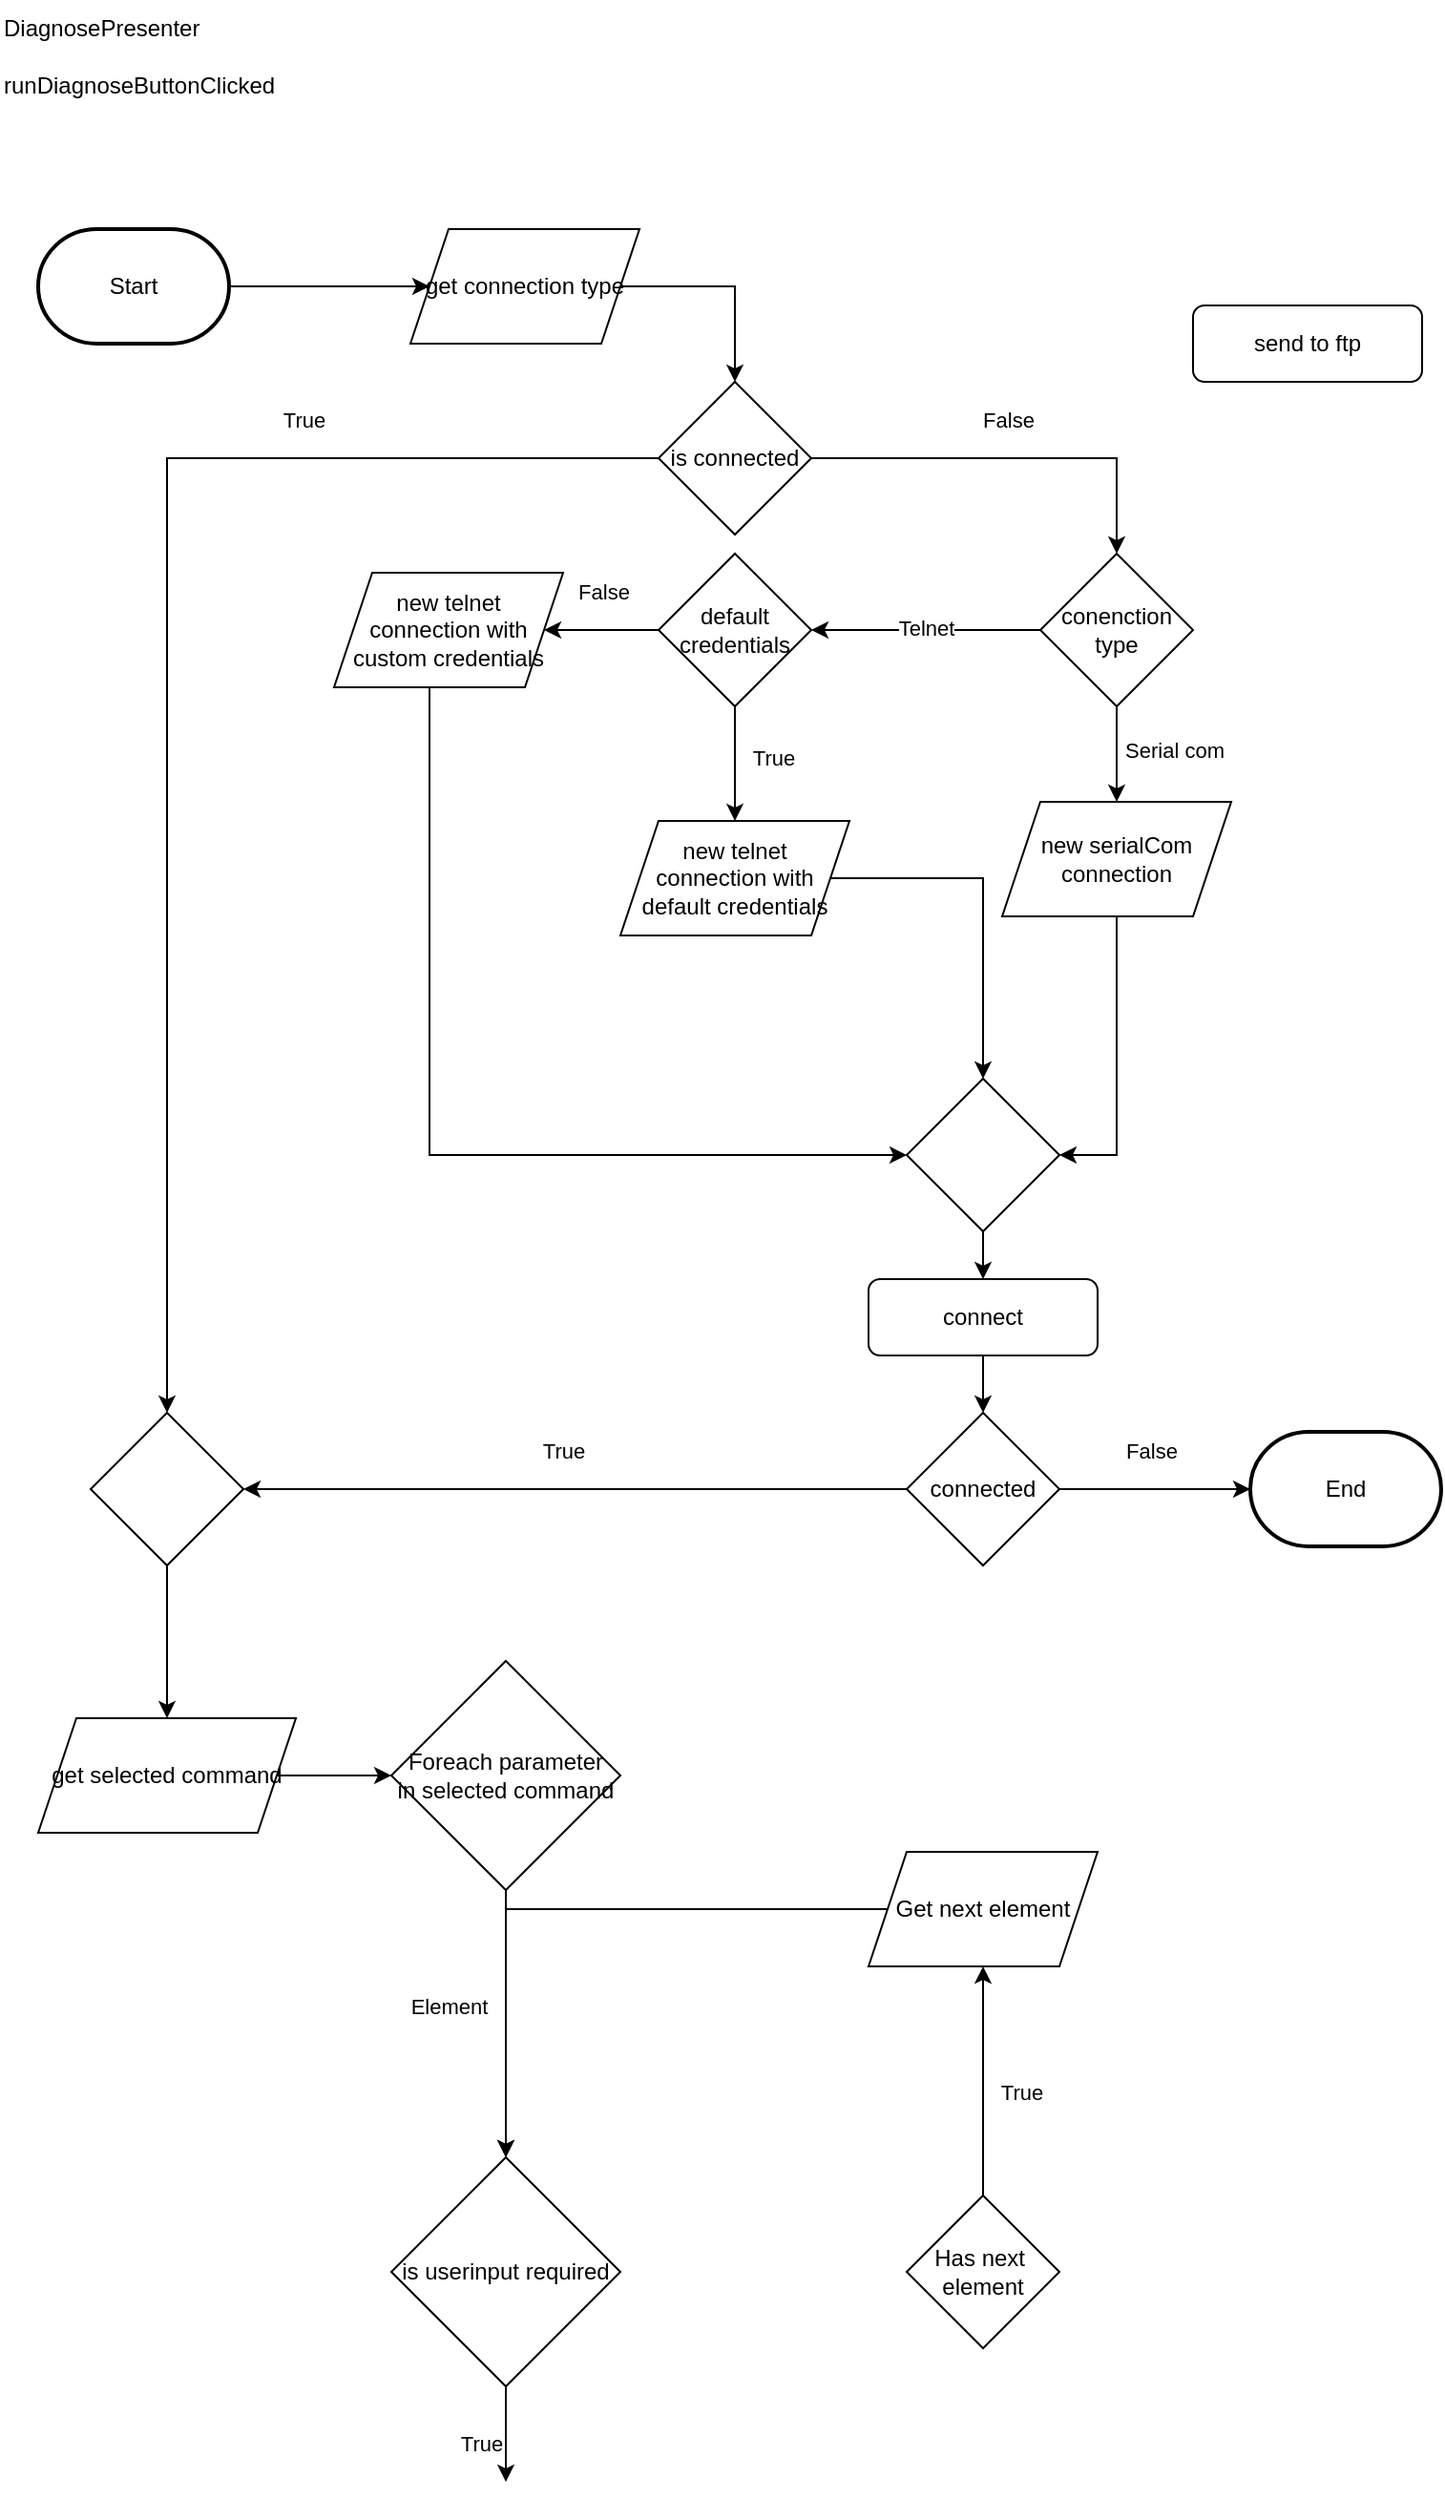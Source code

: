 <mxfile version="23.1.5" type="github">
  <diagram id="C5RBs43oDa-KdzZeNtuy" name="Page-1">
    <mxGraphModel dx="1434" dy="841" grid="1" gridSize="10" guides="1" tooltips="1" connect="1" arrows="1" fold="1" page="1" pageScale="1" pageWidth="827" pageHeight="1169" math="0" shadow="0">
      <root>
        <mxCell id="WIyWlLk6GJQsqaUBKTNV-0" />
        <mxCell id="WIyWlLk6GJQsqaUBKTNV-1" parent="WIyWlLk6GJQsqaUBKTNV-0" />
        <mxCell id="gfK6d-LSsx4qD43SD-eZ-4" value="" style="edgeStyle=orthogonalEdgeStyle;rounded=0;orthogonalLoop=1;jettySize=auto;html=1;" edge="1" parent="WIyWlLk6GJQsqaUBKTNV-1" source="gfK6d-LSsx4qD43SD-eZ-0" target="gfK6d-LSsx4qD43SD-eZ-3">
          <mxGeometry relative="1" as="geometry" />
        </mxCell>
        <mxCell id="gfK6d-LSsx4qD43SD-eZ-0" value="Start" style="strokeWidth=2;html=1;shape=mxgraph.flowchart.terminator;whiteSpace=wrap;" vertex="1" parent="WIyWlLk6GJQsqaUBKTNV-1">
          <mxGeometry x="75" y="140" width="100" height="60" as="geometry" />
        </mxCell>
        <mxCell id="gfK6d-LSsx4qD43SD-eZ-1" value="DiagnosePresenter" style="text;html=1;align=left;verticalAlign=middle;resizable=0;points=[];autosize=1;strokeColor=none;fillColor=none;" vertex="1" parent="WIyWlLk6GJQsqaUBKTNV-1">
          <mxGeometry x="55" y="20" width="110" height="30" as="geometry" />
        </mxCell>
        <mxCell id="gfK6d-LSsx4qD43SD-eZ-2" value="runDiagnoseButtonClicked" style="text;html=1;align=left;verticalAlign=middle;resizable=0;points=[];autosize=1;strokeColor=none;fillColor=none;" vertex="1" parent="WIyWlLk6GJQsqaUBKTNV-1">
          <mxGeometry x="55" y="50" width="140" height="30" as="geometry" />
        </mxCell>
        <mxCell id="gfK6d-LSsx4qD43SD-eZ-6" style="edgeStyle=orthogonalEdgeStyle;rounded=0;orthogonalLoop=1;jettySize=auto;html=1;entryX=0.5;entryY=0;entryDx=0;entryDy=0;" edge="1" parent="WIyWlLk6GJQsqaUBKTNV-1" source="gfK6d-LSsx4qD43SD-eZ-3" target="gfK6d-LSsx4qD43SD-eZ-5">
          <mxGeometry relative="1" as="geometry" />
        </mxCell>
        <mxCell id="gfK6d-LSsx4qD43SD-eZ-3" value="get connection type" style="shape=parallelogram;perimeter=parallelogramPerimeter;whiteSpace=wrap;html=1;fixedSize=1;" vertex="1" parent="WIyWlLk6GJQsqaUBKTNV-1">
          <mxGeometry x="270" y="140" width="120" height="60" as="geometry" />
        </mxCell>
        <mxCell id="gfK6d-LSsx4qD43SD-eZ-10" value="" style="edgeStyle=orthogonalEdgeStyle;rounded=0;orthogonalLoop=1;jettySize=auto;html=1;entryX=0.5;entryY=0;entryDx=0;entryDy=0;" edge="1" parent="WIyWlLk6GJQsqaUBKTNV-1" source="gfK6d-LSsx4qD43SD-eZ-5" target="gfK6d-LSsx4qD43SD-eZ-15">
          <mxGeometry relative="1" as="geometry" />
        </mxCell>
        <mxCell id="gfK6d-LSsx4qD43SD-eZ-13" value="False" style="edgeLabel;html=1;align=center;verticalAlign=middle;resizable=0;points=[];" vertex="1" connectable="0" parent="gfK6d-LSsx4qD43SD-eZ-10">
          <mxGeometry x="-0.02" y="-2" relative="1" as="geometry">
            <mxPoint y="-22" as="offset" />
          </mxGeometry>
        </mxCell>
        <mxCell id="gfK6d-LSsx4qD43SD-eZ-11" value="" style="edgeStyle=orthogonalEdgeStyle;rounded=0;orthogonalLoop=1;jettySize=auto;html=1;entryX=0.5;entryY=0;entryDx=0;entryDy=0;" edge="1" parent="WIyWlLk6GJQsqaUBKTNV-1" source="gfK6d-LSsx4qD43SD-eZ-5" target="gfK6d-LSsx4qD43SD-eZ-35">
          <mxGeometry relative="1" as="geometry">
            <mxPoint x="135" y="650" as="targetPoint" />
          </mxGeometry>
        </mxCell>
        <mxCell id="gfK6d-LSsx4qD43SD-eZ-12" value="True" style="edgeLabel;html=1;align=center;verticalAlign=middle;resizable=0;points=[];" vertex="1" connectable="0" parent="gfK6d-LSsx4qD43SD-eZ-11">
          <mxGeometry x="-0.484" y="-3" relative="1" as="geometry">
            <mxPoint x="9" y="-17" as="offset" />
          </mxGeometry>
        </mxCell>
        <mxCell id="gfK6d-LSsx4qD43SD-eZ-5" value="is connected" style="rhombus;whiteSpace=wrap;html=1;" vertex="1" parent="WIyWlLk6GJQsqaUBKTNV-1">
          <mxGeometry x="400" y="220" width="80" height="80" as="geometry" />
        </mxCell>
        <mxCell id="gfK6d-LSsx4qD43SD-eZ-8" value="send to ftp" style="rounded=1;whiteSpace=wrap;html=1;fontSize=12;glass=0;strokeWidth=1;shadow=0;" vertex="1" parent="WIyWlLk6GJQsqaUBKTNV-1">
          <mxGeometry x="680" y="180" width="120" height="40" as="geometry" />
        </mxCell>
        <mxCell id="gfK6d-LSsx4qD43SD-eZ-49" style="edgeStyle=orthogonalEdgeStyle;rounded=0;orthogonalLoop=1;jettySize=auto;html=1;entryX=0;entryY=0.5;entryDx=0;entryDy=0;" edge="1" parent="WIyWlLk6GJQsqaUBKTNV-1" source="gfK6d-LSsx4qD43SD-eZ-14" target="gfK6d-LSsx4qD43SD-eZ-40">
          <mxGeometry relative="1" as="geometry" />
        </mxCell>
        <mxCell id="gfK6d-LSsx4qD43SD-eZ-14" value="get selected command" style="shape=parallelogram;perimeter=parallelogramPerimeter;whiteSpace=wrap;html=1;fixedSize=1;" vertex="1" parent="WIyWlLk6GJQsqaUBKTNV-1">
          <mxGeometry x="75" y="920" width="135" height="60" as="geometry" />
        </mxCell>
        <mxCell id="gfK6d-LSsx4qD43SD-eZ-16" style="edgeStyle=orthogonalEdgeStyle;rounded=0;orthogonalLoop=1;jettySize=auto;html=1;entryX=1;entryY=0.5;entryDx=0;entryDy=0;" edge="1" parent="WIyWlLk6GJQsqaUBKTNV-1" source="gfK6d-LSsx4qD43SD-eZ-15" target="gfK6d-LSsx4qD43SD-eZ-24">
          <mxGeometry relative="1" as="geometry">
            <mxPoint x="490" y="340" as="targetPoint" />
          </mxGeometry>
        </mxCell>
        <mxCell id="gfK6d-LSsx4qD43SD-eZ-20" value="Telnet" style="edgeLabel;html=1;align=center;verticalAlign=middle;resizable=0;points=[];" vertex="1" connectable="0" parent="gfK6d-LSsx4qD43SD-eZ-16">
          <mxGeometry y="-1" relative="1" as="geometry">
            <mxPoint as="offset" />
          </mxGeometry>
        </mxCell>
        <mxCell id="gfK6d-LSsx4qD43SD-eZ-21" style="edgeStyle=orthogonalEdgeStyle;rounded=0;orthogonalLoop=1;jettySize=auto;html=1;entryX=0.5;entryY=0;entryDx=0;entryDy=0;" edge="1" parent="WIyWlLk6GJQsqaUBKTNV-1" source="gfK6d-LSsx4qD43SD-eZ-15" target="gfK6d-LSsx4qD43SD-eZ-22">
          <mxGeometry relative="1" as="geometry">
            <mxPoint x="640" y="440" as="targetPoint" />
          </mxGeometry>
        </mxCell>
        <mxCell id="gfK6d-LSsx4qD43SD-eZ-23" value="Serial com" style="edgeLabel;html=1;align=center;verticalAlign=middle;resizable=0;points=[];" vertex="1" connectable="0" parent="gfK6d-LSsx4qD43SD-eZ-21">
          <mxGeometry x="-0.1" relative="1" as="geometry">
            <mxPoint x="30" as="offset" />
          </mxGeometry>
        </mxCell>
        <mxCell id="gfK6d-LSsx4qD43SD-eZ-15" value="conenction&lt;br&gt;type" style="rhombus;whiteSpace=wrap;html=1;" vertex="1" parent="WIyWlLk6GJQsqaUBKTNV-1">
          <mxGeometry x="600" y="310" width="80" height="80" as="geometry" />
        </mxCell>
        <mxCell id="gfK6d-LSsx4qD43SD-eZ-36" style="edgeStyle=orthogonalEdgeStyle;rounded=0;orthogonalLoop=1;jettySize=auto;html=1;entryX=1;entryY=0.5;entryDx=0;entryDy=0;exitX=0;exitY=0.5;exitDx=0;exitDy=0;" edge="1" parent="WIyWlLk6GJQsqaUBKTNV-1" source="gfK6d-LSsx4qD43SD-eZ-50" target="gfK6d-LSsx4qD43SD-eZ-35">
          <mxGeometry relative="1" as="geometry" />
        </mxCell>
        <mxCell id="gfK6d-LSsx4qD43SD-eZ-52" value="True" style="edgeLabel;html=1;align=center;verticalAlign=middle;resizable=0;points=[];" vertex="1" connectable="0" parent="gfK6d-LSsx4qD43SD-eZ-36">
          <mxGeometry x="0.019" y="-4" relative="1" as="geometry">
            <mxPoint x="-3" y="-16" as="offset" />
          </mxGeometry>
        </mxCell>
        <mxCell id="gfK6d-LSsx4qD43SD-eZ-51" value="" style="edgeStyle=orthogonalEdgeStyle;rounded=0;orthogonalLoop=1;jettySize=auto;html=1;" edge="1" parent="WIyWlLk6GJQsqaUBKTNV-1" source="gfK6d-LSsx4qD43SD-eZ-17" target="gfK6d-LSsx4qD43SD-eZ-50">
          <mxGeometry relative="1" as="geometry" />
        </mxCell>
        <mxCell id="gfK6d-LSsx4qD43SD-eZ-17" value="connect" style="rounded=1;whiteSpace=wrap;html=1;fontSize=12;glass=0;strokeWidth=1;shadow=0;" vertex="1" parent="WIyWlLk6GJQsqaUBKTNV-1">
          <mxGeometry x="510" y="690" width="120" height="40" as="geometry" />
        </mxCell>
        <mxCell id="gfK6d-LSsx4qD43SD-eZ-31" style="edgeStyle=orthogonalEdgeStyle;rounded=0;orthogonalLoop=1;jettySize=auto;html=1;entryX=0.5;entryY=0;entryDx=0;entryDy=0;" edge="1" parent="WIyWlLk6GJQsqaUBKTNV-1" source="gfK6d-LSsx4qD43SD-eZ-18" target="gfK6d-LSsx4qD43SD-eZ-30">
          <mxGeometry relative="1" as="geometry" />
        </mxCell>
        <mxCell id="gfK6d-LSsx4qD43SD-eZ-18" value="&lt;div&gt;new telnet&lt;/div&gt;&lt;div&gt;connection with &lt;br&gt;&lt;/div&gt;&lt;div&gt;default credentials&lt;br&gt;&lt;/div&gt;" style="shape=parallelogram;perimeter=parallelogramPerimeter;whiteSpace=wrap;html=1;fixedSize=1;" vertex="1" parent="WIyWlLk6GJQsqaUBKTNV-1">
          <mxGeometry x="380" y="450" width="120" height="60" as="geometry" />
        </mxCell>
        <mxCell id="gfK6d-LSsx4qD43SD-eZ-32" style="edgeStyle=orthogonalEdgeStyle;rounded=0;orthogonalLoop=1;jettySize=auto;html=1;entryX=1;entryY=0.5;entryDx=0;entryDy=0;exitX=0.5;exitY=1;exitDx=0;exitDy=0;" edge="1" parent="WIyWlLk6GJQsqaUBKTNV-1" source="gfK6d-LSsx4qD43SD-eZ-22" target="gfK6d-LSsx4qD43SD-eZ-30">
          <mxGeometry relative="1" as="geometry" />
        </mxCell>
        <mxCell id="gfK6d-LSsx4qD43SD-eZ-22" value="&lt;div&gt;new serialCom&lt;/div&gt;&lt;div&gt;connection&lt;br&gt;&lt;/div&gt;" style="shape=parallelogram;perimeter=parallelogramPerimeter;whiteSpace=wrap;html=1;fixedSize=1;" vertex="1" parent="WIyWlLk6GJQsqaUBKTNV-1">
          <mxGeometry x="580" y="440" width="120" height="60" as="geometry" />
        </mxCell>
        <mxCell id="gfK6d-LSsx4qD43SD-eZ-25" style="edgeStyle=orthogonalEdgeStyle;rounded=0;orthogonalLoop=1;jettySize=auto;html=1;entryX=0.5;entryY=0;entryDx=0;entryDy=0;" edge="1" parent="WIyWlLk6GJQsqaUBKTNV-1" source="gfK6d-LSsx4qD43SD-eZ-24" target="gfK6d-LSsx4qD43SD-eZ-18">
          <mxGeometry relative="1" as="geometry" />
        </mxCell>
        <mxCell id="gfK6d-LSsx4qD43SD-eZ-26" value="True" style="edgeLabel;html=1;align=center;verticalAlign=middle;resizable=0;points=[];" vertex="1" connectable="0" parent="gfK6d-LSsx4qD43SD-eZ-25">
          <mxGeometry x="-0.1" relative="1" as="geometry">
            <mxPoint x="20" as="offset" />
          </mxGeometry>
        </mxCell>
        <mxCell id="gfK6d-LSsx4qD43SD-eZ-28" style="edgeStyle=orthogonalEdgeStyle;rounded=0;orthogonalLoop=1;jettySize=auto;html=1;entryX=1;entryY=0.5;entryDx=0;entryDy=0;" edge="1" parent="WIyWlLk6GJQsqaUBKTNV-1" source="gfK6d-LSsx4qD43SD-eZ-24" target="gfK6d-LSsx4qD43SD-eZ-27">
          <mxGeometry relative="1" as="geometry" />
        </mxCell>
        <mxCell id="gfK6d-LSsx4qD43SD-eZ-29" value="False" style="edgeLabel;html=1;align=center;verticalAlign=middle;resizable=0;points=[];" vertex="1" connectable="0" parent="gfK6d-LSsx4qD43SD-eZ-28">
          <mxGeometry x="-0.033" y="1" relative="1" as="geometry">
            <mxPoint y="-21" as="offset" />
          </mxGeometry>
        </mxCell>
        <mxCell id="gfK6d-LSsx4qD43SD-eZ-24" value="default &lt;br&gt;credentials" style="rhombus;whiteSpace=wrap;html=1;" vertex="1" parent="WIyWlLk6GJQsqaUBKTNV-1">
          <mxGeometry x="400" y="310" width="80" height="80" as="geometry" />
        </mxCell>
        <mxCell id="gfK6d-LSsx4qD43SD-eZ-33" style="edgeStyle=orthogonalEdgeStyle;rounded=0;orthogonalLoop=1;jettySize=auto;html=1;entryX=0;entryY=0.5;entryDx=0;entryDy=0;" edge="1" parent="WIyWlLk6GJQsqaUBKTNV-1" source="gfK6d-LSsx4qD43SD-eZ-27" target="gfK6d-LSsx4qD43SD-eZ-30">
          <mxGeometry relative="1" as="geometry">
            <Array as="points">
              <mxPoint x="280" y="625" />
            </Array>
          </mxGeometry>
        </mxCell>
        <mxCell id="gfK6d-LSsx4qD43SD-eZ-27" value="&lt;div&gt;new telnet&lt;/div&gt;&lt;div&gt;connection with &lt;br&gt;&lt;/div&gt;&lt;div&gt;custom credentials&lt;br&gt;&lt;/div&gt;" style="shape=parallelogram;perimeter=parallelogramPerimeter;whiteSpace=wrap;html=1;fixedSize=1;" vertex="1" parent="WIyWlLk6GJQsqaUBKTNV-1">
          <mxGeometry x="230" y="320" width="120" height="60" as="geometry" />
        </mxCell>
        <mxCell id="gfK6d-LSsx4qD43SD-eZ-34" style="edgeStyle=orthogonalEdgeStyle;rounded=0;orthogonalLoop=1;jettySize=auto;html=1;entryX=0.5;entryY=0;entryDx=0;entryDy=0;" edge="1" parent="WIyWlLk6GJQsqaUBKTNV-1" source="gfK6d-LSsx4qD43SD-eZ-30" target="gfK6d-LSsx4qD43SD-eZ-17">
          <mxGeometry relative="1" as="geometry" />
        </mxCell>
        <mxCell id="gfK6d-LSsx4qD43SD-eZ-30" value="" style="rhombus;whiteSpace=wrap;html=1;" vertex="1" parent="WIyWlLk6GJQsqaUBKTNV-1">
          <mxGeometry x="530" y="585" width="80" height="80" as="geometry" />
        </mxCell>
        <mxCell id="gfK6d-LSsx4qD43SD-eZ-37" style="edgeStyle=orthogonalEdgeStyle;rounded=0;orthogonalLoop=1;jettySize=auto;html=1;entryX=0.5;entryY=0;entryDx=0;entryDy=0;" edge="1" parent="WIyWlLk6GJQsqaUBKTNV-1" source="gfK6d-LSsx4qD43SD-eZ-35" target="gfK6d-LSsx4qD43SD-eZ-14">
          <mxGeometry relative="1" as="geometry" />
        </mxCell>
        <mxCell id="gfK6d-LSsx4qD43SD-eZ-35" value="" style="rhombus;whiteSpace=wrap;html=1;" vertex="1" parent="WIyWlLk6GJQsqaUBKTNV-1">
          <mxGeometry x="102.5" y="760" width="80" height="80" as="geometry" />
        </mxCell>
        <mxCell id="gfK6d-LSsx4qD43SD-eZ-38" style="edgeStyle=orthogonalEdgeStyle;rounded=0;orthogonalLoop=1;jettySize=auto;html=1;entryX=0.5;entryY=0;entryDx=0;entryDy=0;" edge="1" parent="WIyWlLk6GJQsqaUBKTNV-1" source="gfK6d-LSsx4qD43SD-eZ-40" target="gfK6d-LSsx4qD43SD-eZ-43">
          <mxGeometry relative="1" as="geometry" />
        </mxCell>
        <mxCell id="gfK6d-LSsx4qD43SD-eZ-39" value="Element" style="edgeLabel;html=1;align=center;verticalAlign=middle;resizable=0;points=[];" vertex="1" connectable="0" parent="gfK6d-LSsx4qD43SD-eZ-38">
          <mxGeometry x="-0.133" y="-2" relative="1" as="geometry">
            <mxPoint x="-28" as="offset" />
          </mxGeometry>
        </mxCell>
        <mxCell id="gfK6d-LSsx4qD43SD-eZ-40" value="Foreach parameter&lt;br&gt;in selected command" style="rhombus;whiteSpace=wrap;html=1;" vertex="1" parent="WIyWlLk6GJQsqaUBKTNV-1">
          <mxGeometry x="260" y="890" width="120" height="120" as="geometry" />
        </mxCell>
        <mxCell id="gfK6d-LSsx4qD43SD-eZ-41" style="edgeStyle=orthogonalEdgeStyle;rounded=0;orthogonalLoop=1;jettySize=auto;html=1;exitX=0.5;exitY=1;exitDx=0;exitDy=0;" edge="1" parent="WIyWlLk6GJQsqaUBKTNV-1" source="gfK6d-LSsx4qD43SD-eZ-43">
          <mxGeometry relative="1" as="geometry">
            <mxPoint x="320" y="1320" as="targetPoint" />
            <Array as="points">
              <mxPoint x="320" y="1280" />
            </Array>
          </mxGeometry>
        </mxCell>
        <mxCell id="gfK6d-LSsx4qD43SD-eZ-42" value="True" style="edgeLabel;html=1;align=center;verticalAlign=middle;resizable=0;points=[];" vertex="1" connectable="0" parent="gfK6d-LSsx4qD43SD-eZ-41">
          <mxGeometry x="-0.127" y="-2" relative="1" as="geometry">
            <mxPoint x="-11" y="8" as="offset" />
          </mxGeometry>
        </mxCell>
        <mxCell id="gfK6d-LSsx4qD43SD-eZ-43" value="is userinput required" style="rhombus;whiteSpace=wrap;html=1;" vertex="1" parent="WIyWlLk6GJQsqaUBKTNV-1">
          <mxGeometry x="260" y="1150" width="120" height="120" as="geometry" />
        </mxCell>
        <mxCell id="gfK6d-LSsx4qD43SD-eZ-44" style="edgeStyle=orthogonalEdgeStyle;rounded=0;orthogonalLoop=1;jettySize=auto;html=1;entryX=0.5;entryY=1;entryDx=0;entryDy=0;" edge="1" parent="WIyWlLk6GJQsqaUBKTNV-1" source="gfK6d-LSsx4qD43SD-eZ-46" target="gfK6d-LSsx4qD43SD-eZ-48">
          <mxGeometry relative="1" as="geometry">
            <mxPoint x="420" y="1110" as="targetPoint" />
            <Array as="points">
              <mxPoint x="570" y="1160" />
              <mxPoint x="570" y="1160" />
            </Array>
          </mxGeometry>
        </mxCell>
        <mxCell id="gfK6d-LSsx4qD43SD-eZ-45" value="True" style="edgeLabel;html=1;align=center;verticalAlign=middle;resizable=0;points=[];" vertex="1" connectable="0" parent="gfK6d-LSsx4qD43SD-eZ-44">
          <mxGeometry x="0.092" y="2" relative="1" as="geometry">
            <mxPoint x="22" y="11" as="offset" />
          </mxGeometry>
        </mxCell>
        <mxCell id="gfK6d-LSsx4qD43SD-eZ-46" value="&lt;div&gt;Has next&amp;nbsp;&lt;/div&gt;&lt;div&gt;element&lt;/div&gt;" style="rhombus;whiteSpace=wrap;html=1;" vertex="1" parent="WIyWlLk6GJQsqaUBKTNV-1">
          <mxGeometry x="530" y="1170" width="80" height="80" as="geometry" />
        </mxCell>
        <mxCell id="gfK6d-LSsx4qD43SD-eZ-47" style="edgeStyle=orthogonalEdgeStyle;rounded=0;orthogonalLoop=1;jettySize=auto;html=1;entryX=0.5;entryY=0;entryDx=0;entryDy=0;exitX=0;exitY=0.5;exitDx=0;exitDy=0;" edge="1" parent="WIyWlLk6GJQsqaUBKTNV-1" source="gfK6d-LSsx4qD43SD-eZ-48" target="gfK6d-LSsx4qD43SD-eZ-43">
          <mxGeometry relative="1" as="geometry">
            <Array as="points">
              <mxPoint x="520" y="1020" />
              <mxPoint x="320" y="1020" />
            </Array>
          </mxGeometry>
        </mxCell>
        <mxCell id="gfK6d-LSsx4qD43SD-eZ-48" value="Get next element" style="shape=parallelogram;perimeter=parallelogramPerimeter;whiteSpace=wrap;html=1;fixedSize=1;" vertex="1" parent="WIyWlLk6GJQsqaUBKTNV-1">
          <mxGeometry x="510" y="990" width="120" height="60" as="geometry" />
        </mxCell>
        <mxCell id="gfK6d-LSsx4qD43SD-eZ-53" style="edgeStyle=orthogonalEdgeStyle;rounded=0;orthogonalLoop=1;jettySize=auto;html=1;entryX=0;entryY=0.5;entryDx=0;entryDy=0;entryPerimeter=0;" edge="1" parent="WIyWlLk6GJQsqaUBKTNV-1" source="gfK6d-LSsx4qD43SD-eZ-50" target="gfK6d-LSsx4qD43SD-eZ-55">
          <mxGeometry relative="1" as="geometry">
            <mxPoint x="710" y="800" as="targetPoint" />
          </mxGeometry>
        </mxCell>
        <mxCell id="gfK6d-LSsx4qD43SD-eZ-54" value="False" style="edgeLabel;html=1;align=center;verticalAlign=middle;resizable=0;points=[];" vertex="1" connectable="0" parent="gfK6d-LSsx4qD43SD-eZ-53">
          <mxGeometry x="-0.045" y="1" relative="1" as="geometry">
            <mxPoint y="-19" as="offset" />
          </mxGeometry>
        </mxCell>
        <mxCell id="gfK6d-LSsx4qD43SD-eZ-50" value="connected" style="rhombus;whiteSpace=wrap;html=1;" vertex="1" parent="WIyWlLk6GJQsqaUBKTNV-1">
          <mxGeometry x="530" y="760" width="80" height="80" as="geometry" />
        </mxCell>
        <mxCell id="gfK6d-LSsx4qD43SD-eZ-55" value="End" style="strokeWidth=2;html=1;shape=mxgraph.flowchart.terminator;whiteSpace=wrap;" vertex="1" parent="WIyWlLk6GJQsqaUBKTNV-1">
          <mxGeometry x="710" y="770" width="100" height="60" as="geometry" />
        </mxCell>
      </root>
    </mxGraphModel>
  </diagram>
</mxfile>
